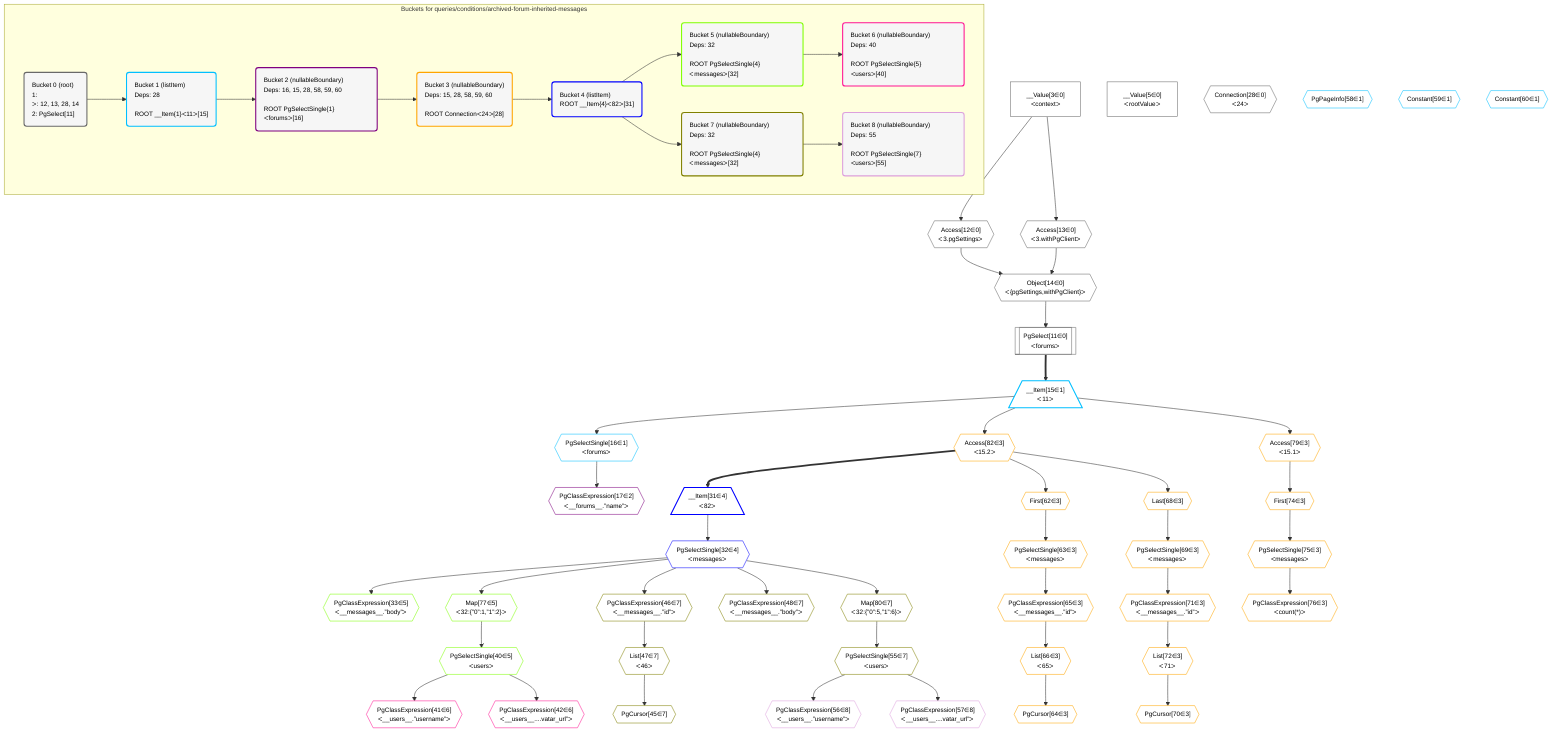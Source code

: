 %%{init: {'themeVariables': { 'fontSize': '12px'}}}%%
graph TD
    classDef path fill:#eee,stroke:#000,color:#000
    classDef plan fill:#fff,stroke-width:1px,color:#000
    classDef itemplan fill:#fff,stroke-width:2px,color:#000
    classDef unbatchedplan fill:#dff,stroke-width:1px,color:#000
    classDef sideeffectplan fill:#fcc,stroke-width:2px,color:#000
    classDef bucket fill:#f6f6f6,color:#000,stroke-width:2px,text-align:left


    %% define steps
    __Value3["__Value[3∈0]<br />ᐸcontextᐳ"]:::plan
    __Value5["__Value[5∈0]<br />ᐸrootValueᐳ"]:::plan
    Access12{{"Access[12∈0]<br />ᐸ3.pgSettingsᐳ"}}:::plan
    Access13{{"Access[13∈0]<br />ᐸ3.withPgClientᐳ"}}:::plan
    Object14{{"Object[14∈0]<br />ᐸ{pgSettings,withPgClient}ᐳ"}}:::plan
    PgSelect11[["PgSelect[11∈0]<br />ᐸforumsᐳ"]]:::plan
    __Item15[/"__Item[15∈1]<br />ᐸ11ᐳ"\]:::itemplan
    PgSelectSingle16{{"PgSelectSingle[16∈1]<br />ᐸforumsᐳ"}}:::plan
    PgClassExpression17{{"PgClassExpression[17∈2]<br />ᐸ__forums__.”name”ᐳ"}}:::plan
    Connection28{{"Connection[28∈0]<br />ᐸ24ᐳ"}}:::plan
    Access82{{"Access[82∈3]<br />ᐸ15.2ᐳ"}}:::plan
    __Item31[/"__Item[31∈4]<br />ᐸ82ᐳ"\]:::itemplan
    PgSelectSingle32{{"PgSelectSingle[32∈4]<br />ᐸmessagesᐳ"}}:::plan
    PgClassExpression33{{"PgClassExpression[33∈5]<br />ᐸ__messages__.”body”ᐳ"}}:::plan
    Map77{{"Map[77∈5]<br />ᐸ32:{”0”:1,”1”:2}ᐳ"}}:::plan
    PgSelectSingle40{{"PgSelectSingle[40∈5]<br />ᐸusersᐳ"}}:::plan
    PgClassExpression41{{"PgClassExpression[41∈6]<br />ᐸ__users__.”username”ᐳ"}}:::plan
    PgClassExpression42{{"PgClassExpression[42∈6]<br />ᐸ__users__....vatar_url”ᐳ"}}:::plan
    PgClassExpression46{{"PgClassExpression[46∈7]<br />ᐸ__messages__.”id”ᐳ"}}:::plan
    List47{{"List[47∈7]<br />ᐸ46ᐳ"}}:::plan
    PgCursor45{{"PgCursor[45∈7]"}}:::plan
    PgClassExpression48{{"PgClassExpression[48∈7]<br />ᐸ__messages__.”body”ᐳ"}}:::plan
    Map80{{"Map[80∈7]<br />ᐸ32:{”0”:5,”1”:6}ᐳ"}}:::plan
    PgSelectSingle55{{"PgSelectSingle[55∈7]<br />ᐸusersᐳ"}}:::plan
    PgClassExpression56{{"PgClassExpression[56∈8]<br />ᐸ__users__.”username”ᐳ"}}:::plan
    PgClassExpression57{{"PgClassExpression[57∈8]<br />ᐸ__users__....vatar_url”ᐳ"}}:::plan
    PgPageInfo58{{"PgPageInfo[58∈1]"}}:::plan
    Constant59{{"Constant[59∈1]"}}:::plan
    Constant60{{"Constant[60∈1]"}}:::plan
    First62{{"First[62∈3]"}}:::plan
    PgSelectSingle63{{"PgSelectSingle[63∈3]<br />ᐸmessagesᐳ"}}:::plan
    PgClassExpression65{{"PgClassExpression[65∈3]<br />ᐸ__messages__.”id”ᐳ"}}:::plan
    List66{{"List[66∈3]<br />ᐸ65ᐳ"}}:::plan
    PgCursor64{{"PgCursor[64∈3]"}}:::plan
    Last68{{"Last[68∈3]"}}:::plan
    PgSelectSingle69{{"PgSelectSingle[69∈3]<br />ᐸmessagesᐳ"}}:::plan
    PgClassExpression71{{"PgClassExpression[71∈3]<br />ᐸ__messages__.”id”ᐳ"}}:::plan
    List72{{"List[72∈3]<br />ᐸ71ᐳ"}}:::plan
    PgCursor70{{"PgCursor[70∈3]"}}:::plan
    Access79{{"Access[79∈3]<br />ᐸ15.1ᐳ"}}:::plan
    First74{{"First[74∈3]"}}:::plan
    PgSelectSingle75{{"PgSelectSingle[75∈3]<br />ᐸmessagesᐳ"}}:::plan
    PgClassExpression76{{"PgClassExpression[76∈3]<br />ᐸcount(*)ᐳ"}}:::plan

    %% plan dependencies
    __Value3 --> Access12
    __Value3 --> Access13
    Access12 & Access13 --> Object14
    Object14 --> PgSelect11
    PgSelect11 ==> __Item15
    __Item15 --> PgSelectSingle16
    PgSelectSingle16 --> PgClassExpression17
    __Item15 --> Access82
    Access82 ==> __Item31
    __Item31 --> PgSelectSingle32
    PgSelectSingle32 --> PgClassExpression33
    PgSelectSingle32 --> Map77
    Map77 --> PgSelectSingle40
    PgSelectSingle40 --> PgClassExpression41
    PgSelectSingle40 --> PgClassExpression42
    PgSelectSingle32 --> PgClassExpression46
    PgClassExpression46 --> List47
    List47 --> PgCursor45
    PgSelectSingle32 --> PgClassExpression48
    PgSelectSingle32 --> Map80
    Map80 --> PgSelectSingle55
    PgSelectSingle55 --> PgClassExpression56
    PgSelectSingle55 --> PgClassExpression57
    Access82 --> First62
    First62 --> PgSelectSingle63
    PgSelectSingle63 --> PgClassExpression65
    PgClassExpression65 --> List66
    List66 --> PgCursor64
    Access82 --> Last68
    Last68 --> PgSelectSingle69
    PgSelectSingle69 --> PgClassExpression71
    PgClassExpression71 --> List72
    List72 --> PgCursor70
    __Item15 --> Access79
    Access79 --> First74
    First74 --> PgSelectSingle75
    PgSelectSingle75 --> PgClassExpression76

    subgraph "Buckets for queries/conditions/archived-forum-inherited-messages"
    Bucket0("Bucket 0 (root)<br />1: <br />ᐳ: 12, 13, 28, 14<br />2: PgSelect[11]"):::bucket
    classDef bucket0 stroke:#696969
    class Bucket0,__Value3,__Value5,PgSelect11,Access12,Access13,Object14,Connection28 bucket0
    Bucket1("Bucket 1 (listItem)<br />Deps: 28<br /><br />ROOT __Item{1}ᐸ11ᐳ[15]"):::bucket
    classDef bucket1 stroke:#00bfff
    class Bucket1,__Item15,PgSelectSingle16,PgPageInfo58,Constant59,Constant60 bucket1
    Bucket2("Bucket 2 (nullableBoundary)<br />Deps: 16, 15, 28, 58, 59, 60<br /><br />ROOT PgSelectSingle{1}ᐸforumsᐳ[16]"):::bucket
    classDef bucket2 stroke:#7f007f
    class Bucket2,PgClassExpression17 bucket2
    Bucket3("Bucket 3 (nullableBoundary)<br />Deps: 15, 28, 58, 59, 60<br /><br />ROOT Connectionᐸ24ᐳ[28]"):::bucket
    classDef bucket3 stroke:#ffa500
    class Bucket3,First62,PgSelectSingle63,PgCursor64,PgClassExpression65,List66,Last68,PgSelectSingle69,PgCursor70,PgClassExpression71,List72,First74,PgSelectSingle75,PgClassExpression76,Access79,Access82 bucket3
    Bucket4("Bucket 4 (listItem)<br />ROOT __Item{4}ᐸ82ᐳ[31]"):::bucket
    classDef bucket4 stroke:#0000ff
    class Bucket4,__Item31,PgSelectSingle32 bucket4
    Bucket5("Bucket 5 (nullableBoundary)<br />Deps: 32<br /><br />ROOT PgSelectSingle{4}ᐸmessagesᐳ[32]"):::bucket
    classDef bucket5 stroke:#7fff00
    class Bucket5,PgClassExpression33,PgSelectSingle40,Map77 bucket5
    Bucket6("Bucket 6 (nullableBoundary)<br />Deps: 40<br /><br />ROOT PgSelectSingle{5}ᐸusersᐳ[40]"):::bucket
    classDef bucket6 stroke:#ff1493
    class Bucket6,PgClassExpression41,PgClassExpression42 bucket6
    Bucket7("Bucket 7 (nullableBoundary)<br />Deps: 32<br /><br />ROOT PgSelectSingle{4}ᐸmessagesᐳ[32]"):::bucket
    classDef bucket7 stroke:#808000
    class Bucket7,PgCursor45,PgClassExpression46,List47,PgClassExpression48,PgSelectSingle55,Map80 bucket7
    Bucket8("Bucket 8 (nullableBoundary)<br />Deps: 55<br /><br />ROOT PgSelectSingle{7}ᐸusersᐳ[55]"):::bucket
    classDef bucket8 stroke:#dda0dd
    class Bucket8,PgClassExpression56,PgClassExpression57 bucket8
    Bucket0 --> Bucket1
    Bucket1 --> Bucket2
    Bucket2 --> Bucket3
    Bucket3 --> Bucket4
    Bucket4 --> Bucket5 & Bucket7
    Bucket5 --> Bucket6
    Bucket7 --> Bucket8
    end